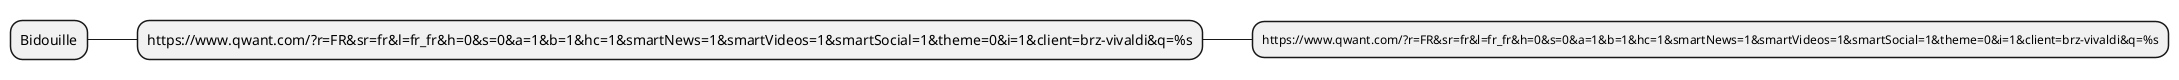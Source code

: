{
  "sha1": "hy4hm1a1fa30hp8ht09do0trx8asjpe",
  "insertion": {
    "when": "2024-06-03T18:59:30.127Z",
    "user": "plantuml@gmail.com"
  }
}
@startmindmap
<style>
leafNode {
  FontSize 12
}
</style>
* Bidouille
** https://www.qwant.com/?r=FR&sr=fr&l=fr_fr&h=0&s=0&a=1&b=1&hc=1&smartNews=1&smartVideos=1&smartSocial=1&theme=0&i=1&client=brz-vivaldi&q=%s
*** https://www.qwant.com/?r=FR&sr=fr&l=fr_fr&h=0&s=0&a=1&b=1&hc=1&smartNews=1&smartVideos=1&smartSocial=1&theme=0&i=1&client=brz-vivaldi&q=%s
@endmindmap
